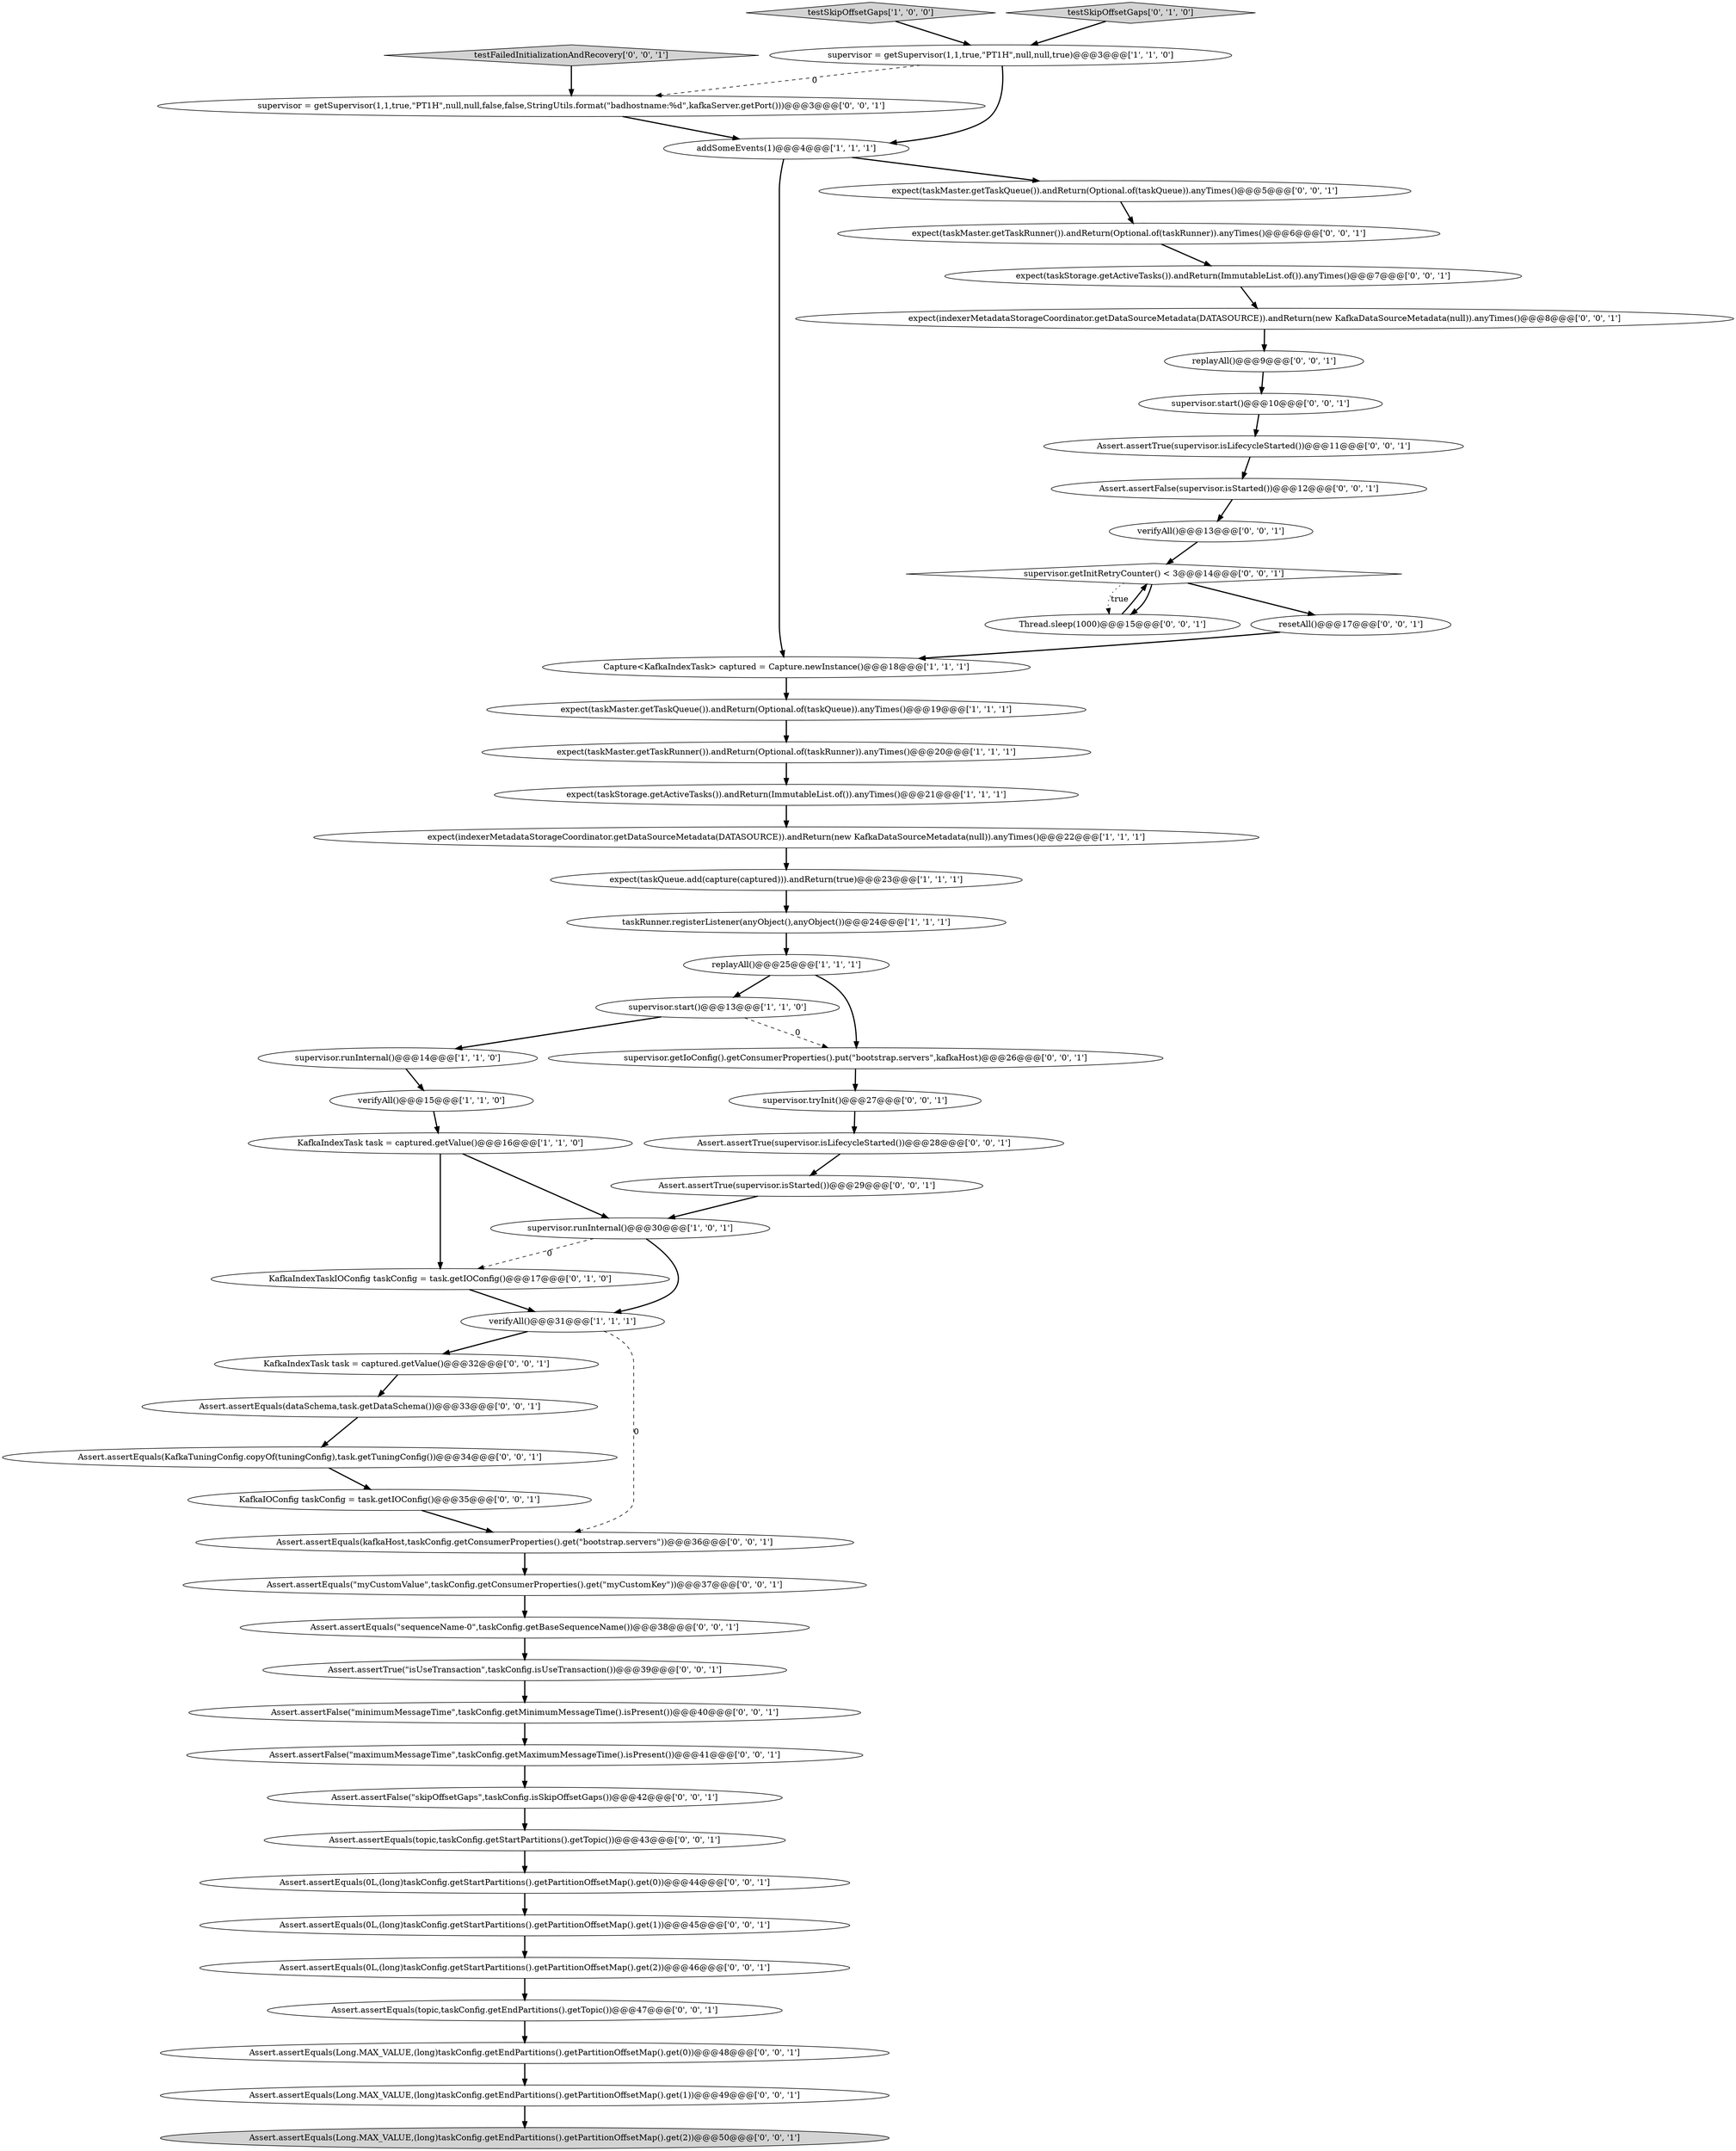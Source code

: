 digraph {
0 [style = filled, label = "KafkaIndexTask task = captured.getValue()@@@16@@@['1', '1', '0']", fillcolor = white, shape = ellipse image = "AAA0AAABBB1BBB"];
9 [style = filled, label = "Capture<KafkaIndexTask> captured = Capture.newInstance()@@@18@@@['1', '1', '1']", fillcolor = white, shape = ellipse image = "AAA0AAABBB1BBB"];
10 [style = filled, label = "verifyAll()@@@31@@@['1', '1', '1']", fillcolor = white, shape = ellipse image = "AAA0AAABBB1BBB"];
47 [style = filled, label = "expect(taskMaster.getTaskQueue()).andReturn(Optional.of(taskQueue)).anyTimes()@@@5@@@['0', '0', '1']", fillcolor = white, shape = ellipse image = "AAA0AAABBB3BBB"];
30 [style = filled, label = "Thread.sleep(1000)@@@15@@@['0', '0', '1']", fillcolor = white, shape = ellipse image = "AAA0AAABBB3BBB"];
46 [style = filled, label = "KafkaIOConfig taskConfig = task.getIOConfig()@@@35@@@['0', '0', '1']", fillcolor = white, shape = ellipse image = "AAA0AAABBB3BBB"];
38 [style = filled, label = "Assert.assertEquals(dataSchema,task.getDataSchema())@@@33@@@['0', '0', '1']", fillcolor = white, shape = ellipse image = "AAA0AAABBB3BBB"];
18 [style = filled, label = "KafkaIndexTaskIOConfig taskConfig = task.getIOConfig()@@@17@@@['0', '1', '0']", fillcolor = white, shape = ellipse image = "AAA1AAABBB2BBB"];
44 [style = filled, label = "testFailedInitializationAndRecovery['0', '0', '1']", fillcolor = lightgray, shape = diamond image = "AAA0AAABBB3BBB"];
25 [style = filled, label = "Assert.assertEquals(0L,(long)taskConfig.getStartPartitions().getPartitionOffsetMap().get(1))@@@45@@@['0', '0', '1']", fillcolor = white, shape = ellipse image = "AAA0AAABBB3BBB"];
43 [style = filled, label = "resetAll()@@@17@@@['0', '0', '1']", fillcolor = white, shape = ellipse image = "AAA0AAABBB3BBB"];
34 [style = filled, label = "expect(taskStorage.getActiveTasks()).andReturn(ImmutableList.of()).anyTimes()@@@7@@@['0', '0', '1']", fillcolor = white, shape = ellipse image = "AAA0AAABBB3BBB"];
11 [style = filled, label = "expect(taskMaster.getTaskQueue()).andReturn(Optional.of(taskQueue)).anyTimes()@@@19@@@['1', '1', '1']", fillcolor = white, shape = ellipse image = "AAA0AAABBB1BBB"];
21 [style = filled, label = "KafkaIndexTask task = captured.getValue()@@@32@@@['0', '0', '1']", fillcolor = white, shape = ellipse image = "AAA0AAABBB3BBB"];
27 [style = filled, label = "Assert.assertEquals(0L,(long)taskConfig.getStartPartitions().getPartitionOffsetMap().get(0))@@@44@@@['0', '0', '1']", fillcolor = white, shape = ellipse image = "AAA0AAABBB3BBB"];
54 [style = filled, label = "Assert.assertFalse(\"minimumMessageTime\",taskConfig.getMinimumMessageTime().isPresent())@@@40@@@['0', '0', '1']", fillcolor = white, shape = ellipse image = "AAA0AAABBB3BBB"];
55 [style = filled, label = "Assert.assertEquals(0L,(long)taskConfig.getStartPartitions().getPartitionOffsetMap().get(2))@@@46@@@['0', '0', '1']", fillcolor = white, shape = ellipse image = "AAA0AAABBB3BBB"];
36 [style = filled, label = "verifyAll()@@@13@@@['0', '0', '1']", fillcolor = white, shape = ellipse image = "AAA0AAABBB3BBB"];
51 [style = filled, label = "Assert.assertFalse(supervisor.isStarted())@@@12@@@['0', '0', '1']", fillcolor = white, shape = ellipse image = "AAA0AAABBB3BBB"];
14 [style = filled, label = "testSkipOffsetGaps['1', '0', '0']", fillcolor = lightgray, shape = diamond image = "AAA0AAABBB1BBB"];
1 [style = filled, label = "supervisor.runInternal()@@@14@@@['1', '1', '0']", fillcolor = white, shape = ellipse image = "AAA0AAABBB1BBB"];
24 [style = filled, label = "Assert.assertEquals(Long.MAX_VALUE,(long)taskConfig.getEndPartitions().getPartitionOffsetMap().get(2))@@@50@@@['0', '0', '1']", fillcolor = lightgray, shape = ellipse image = "AAA0AAABBB3BBB"];
16 [style = filled, label = "supervisor.start()@@@13@@@['1', '1', '0']", fillcolor = white, shape = ellipse image = "AAA0AAABBB1BBB"];
37 [style = filled, label = "Assert.assertFalse(\"skipOffsetGaps\",taskConfig.isSkipOffsetGaps())@@@42@@@['0', '0', '1']", fillcolor = white, shape = ellipse image = "AAA0AAABBB3BBB"];
22 [style = filled, label = "Assert.assertEquals(kafkaHost,taskConfig.getConsumerProperties().get(\"bootstrap.servers\"))@@@36@@@['0', '0', '1']", fillcolor = white, shape = ellipse image = "AAA0AAABBB3BBB"];
41 [style = filled, label = "Assert.assertFalse(\"maximumMessageTime\",taskConfig.getMaximumMessageTime().isPresent())@@@41@@@['0', '0', '1']", fillcolor = white, shape = ellipse image = "AAA0AAABBB3BBB"];
50 [style = filled, label = "supervisor.start()@@@10@@@['0', '0', '1']", fillcolor = white, shape = ellipse image = "AAA0AAABBB3BBB"];
40 [style = filled, label = "Assert.assertTrue(supervisor.isStarted())@@@29@@@['0', '0', '1']", fillcolor = white, shape = ellipse image = "AAA0AAABBB3BBB"];
13 [style = filled, label = "supervisor = getSupervisor(1,1,true,\"PT1H\",null,null,true)@@@3@@@['1', '1', '0']", fillcolor = white, shape = ellipse image = "AAA0AAABBB1BBB"];
32 [style = filled, label = "Assert.assertEquals(Long.MAX_VALUE,(long)taskConfig.getEndPartitions().getPartitionOffsetMap().get(1))@@@49@@@['0', '0', '1']", fillcolor = white, shape = ellipse image = "AAA0AAABBB3BBB"];
19 [style = filled, label = "supervisor = getSupervisor(1,1,true,\"PT1H\",null,null,false,false,StringUtils.format(\"badhostname:%d\",kafkaServer.getPort()))@@@3@@@['0', '0', '1']", fillcolor = white, shape = ellipse image = "AAA0AAABBB3BBB"];
48 [style = filled, label = "supervisor.getInitRetryCounter() < 3@@@14@@@['0', '0', '1']", fillcolor = white, shape = diamond image = "AAA0AAABBB3BBB"];
49 [style = filled, label = "expect(taskMaster.getTaskRunner()).andReturn(Optional.of(taskRunner)).anyTimes()@@@6@@@['0', '0', '1']", fillcolor = white, shape = ellipse image = "AAA0AAABBB3BBB"];
39 [style = filled, label = "supervisor.tryInit()@@@27@@@['0', '0', '1']", fillcolor = white, shape = ellipse image = "AAA0AAABBB3BBB"];
20 [style = filled, label = "Assert.assertEquals(KafkaTuningConfig.copyOf(tuningConfig),task.getTuningConfig())@@@34@@@['0', '0', '1']", fillcolor = white, shape = ellipse image = "AAA0AAABBB3BBB"];
2 [style = filled, label = "supervisor.runInternal()@@@30@@@['1', '0', '1']", fillcolor = white, shape = ellipse image = "AAA0AAABBB1BBB"];
26 [style = filled, label = "Assert.assertTrue(\"isUseTransaction\",taskConfig.isUseTransaction())@@@39@@@['0', '0', '1']", fillcolor = white, shape = ellipse image = "AAA0AAABBB3BBB"];
23 [style = filled, label = "expect(indexerMetadataStorageCoordinator.getDataSourceMetadata(DATASOURCE)).andReturn(new KafkaDataSourceMetadata(null)).anyTimes()@@@8@@@['0', '0', '1']", fillcolor = white, shape = ellipse image = "AAA0AAABBB3BBB"];
28 [style = filled, label = "Assert.assertTrue(supervisor.isLifecycleStarted())@@@28@@@['0', '0', '1']", fillcolor = white, shape = ellipse image = "AAA0AAABBB3BBB"];
4 [style = filled, label = "taskRunner.registerListener(anyObject(),anyObject())@@@24@@@['1', '1', '1']", fillcolor = white, shape = ellipse image = "AAA0AAABBB1BBB"];
7 [style = filled, label = "expect(taskMaster.getTaskRunner()).andReturn(Optional.of(taskRunner)).anyTimes()@@@20@@@['1', '1', '1']", fillcolor = white, shape = ellipse image = "AAA0AAABBB1BBB"];
15 [style = filled, label = "expect(taskStorage.getActiveTasks()).andReturn(ImmutableList.of()).anyTimes()@@@21@@@['1', '1', '1']", fillcolor = white, shape = ellipse image = "AAA0AAABBB1BBB"];
42 [style = filled, label = "supervisor.getIoConfig().getConsumerProperties().put(\"bootstrap.servers\",kafkaHost)@@@26@@@['0', '0', '1']", fillcolor = white, shape = ellipse image = "AAA0AAABBB3BBB"];
53 [style = filled, label = "Assert.assertEquals(\"myCustomValue\",taskConfig.getConsumerProperties().get(\"myCustomKey\"))@@@37@@@['0', '0', '1']", fillcolor = white, shape = ellipse image = "AAA0AAABBB3BBB"];
5 [style = filled, label = "addSomeEvents(1)@@@4@@@['1', '1', '1']", fillcolor = white, shape = ellipse image = "AAA0AAABBB1BBB"];
52 [style = filled, label = "Assert.assertEquals(\"sequenceName-0\",taskConfig.getBaseSequenceName())@@@38@@@['0', '0', '1']", fillcolor = white, shape = ellipse image = "AAA0AAABBB3BBB"];
31 [style = filled, label = "Assert.assertEquals(topic,taskConfig.getStartPartitions().getTopic())@@@43@@@['0', '0', '1']", fillcolor = white, shape = ellipse image = "AAA0AAABBB3BBB"];
3 [style = filled, label = "expect(taskQueue.add(capture(captured))).andReturn(true)@@@23@@@['1', '1', '1']", fillcolor = white, shape = ellipse image = "AAA0AAABBB1BBB"];
33 [style = filled, label = "Assert.assertEquals(Long.MAX_VALUE,(long)taskConfig.getEndPartitions().getPartitionOffsetMap().get(0))@@@48@@@['0', '0', '1']", fillcolor = white, shape = ellipse image = "AAA0AAABBB3BBB"];
6 [style = filled, label = "expect(indexerMetadataStorageCoordinator.getDataSourceMetadata(DATASOURCE)).andReturn(new KafkaDataSourceMetadata(null)).anyTimes()@@@22@@@['1', '1', '1']", fillcolor = white, shape = ellipse image = "AAA0AAABBB1BBB"];
35 [style = filled, label = "Assert.assertEquals(topic,taskConfig.getEndPartitions().getTopic())@@@47@@@['0', '0', '1']", fillcolor = white, shape = ellipse image = "AAA0AAABBB3BBB"];
45 [style = filled, label = "replayAll()@@@9@@@['0', '0', '1']", fillcolor = white, shape = ellipse image = "AAA0AAABBB3BBB"];
12 [style = filled, label = "verifyAll()@@@15@@@['1', '1', '0']", fillcolor = white, shape = ellipse image = "AAA0AAABBB1BBB"];
8 [style = filled, label = "replayAll()@@@25@@@['1', '1', '1']", fillcolor = white, shape = ellipse image = "AAA0AAABBB1BBB"];
29 [style = filled, label = "Assert.assertTrue(supervisor.isLifecycleStarted())@@@11@@@['0', '0', '1']", fillcolor = white, shape = ellipse image = "AAA0AAABBB3BBB"];
17 [style = filled, label = "testSkipOffsetGaps['0', '1', '0']", fillcolor = lightgray, shape = diamond image = "AAA0AAABBB2BBB"];
8->16 [style = bold, label=""];
12->0 [style = bold, label=""];
42->39 [style = bold, label=""];
35->33 [style = bold, label=""];
10->21 [style = bold, label=""];
26->54 [style = bold, label=""];
30->48 [style = bold, label=""];
9->11 [style = bold, label=""];
27->25 [style = bold, label=""];
39->28 [style = bold, label=""];
37->31 [style = bold, label=""];
47->49 [style = bold, label=""];
19->5 [style = bold, label=""];
23->45 [style = bold, label=""];
48->30 [style = bold, label=""];
8->42 [style = bold, label=""];
41->37 [style = bold, label=""];
46->22 [style = bold, label=""];
52->26 [style = bold, label=""];
1->12 [style = bold, label=""];
34->23 [style = bold, label=""];
54->41 [style = bold, label=""];
14->13 [style = bold, label=""];
2->18 [style = dashed, label="0"];
13->19 [style = dashed, label="0"];
55->35 [style = bold, label=""];
4->8 [style = bold, label=""];
2->10 [style = bold, label=""];
51->36 [style = bold, label=""];
33->32 [style = bold, label=""];
5->9 [style = bold, label=""];
29->51 [style = bold, label=""];
48->30 [style = dotted, label="true"];
15->6 [style = bold, label=""];
11->7 [style = bold, label=""];
44->19 [style = bold, label=""];
50->29 [style = bold, label=""];
20->46 [style = bold, label=""];
16->1 [style = bold, label=""];
16->42 [style = dashed, label="0"];
17->13 [style = bold, label=""];
18->10 [style = bold, label=""];
6->3 [style = bold, label=""];
5->47 [style = bold, label=""];
21->38 [style = bold, label=""];
25->55 [style = bold, label=""];
40->2 [style = bold, label=""];
7->15 [style = bold, label=""];
48->43 [style = bold, label=""];
28->40 [style = bold, label=""];
38->20 [style = bold, label=""];
0->2 [style = bold, label=""];
22->53 [style = bold, label=""];
49->34 [style = bold, label=""];
45->50 [style = bold, label=""];
36->48 [style = bold, label=""];
43->9 [style = bold, label=""];
10->22 [style = dashed, label="0"];
0->18 [style = bold, label=""];
3->4 [style = bold, label=""];
13->5 [style = bold, label=""];
31->27 [style = bold, label=""];
32->24 [style = bold, label=""];
53->52 [style = bold, label=""];
}
